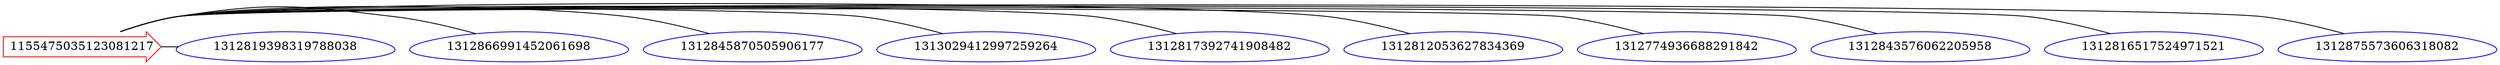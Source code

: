 graph {
	node [color=red shape=rarrow]
	1155475035123081217 [label=1155475035123081217]
	node [color=blue shape=egg]
	1312819398319788038 [label=1312819398319788038]
	1155475035123081217 -- 1312819398319788038 [constraint=false]
	node [color=blue shape=egg]
	1312866991452061698 [label=1312866991452061698]
	1155475035123081217 -- 1312866991452061698 [constraint=false]
	node [color=blue shape=egg]
	1312845870505906177 [label=1312845870505906177]
	1155475035123081217 -- 1312845870505906177 [constraint=false]
	node [color=blue shape=egg]
	1313029412997259264 [label=1313029412997259264]
	1155475035123081217 -- 1313029412997259264 [constraint=false]
	node [color=blue shape=egg]
	1312817392741908482 [label=1312817392741908482]
	1155475035123081217 -- 1312817392741908482 [constraint=false]
	node [color=blue shape=egg]
	1312812053627834369 [label=1312812053627834369]
	1155475035123081217 -- 1312812053627834369 [constraint=false]
	node [color=blue shape=egg]
	1312774936688291842 [label=1312774936688291842]
	1155475035123081217 -- 1312774936688291842 [constraint=false]
	node [color=blue shape=egg]
	1312843576062205958 [label=1312843576062205958]
	1155475035123081217 -- 1312843576062205958 [constraint=false]
	node [color=blue shape=egg]
	1312816517524971521 [label=1312816517524971521]
	1155475035123081217 -- 1312816517524971521 [constraint=false]
	node [color=blue shape=egg]
	1312875573606318082 [label=1312875573606318082]
	1155475035123081217 -- 1312875573606318082 [constraint=false]
}
